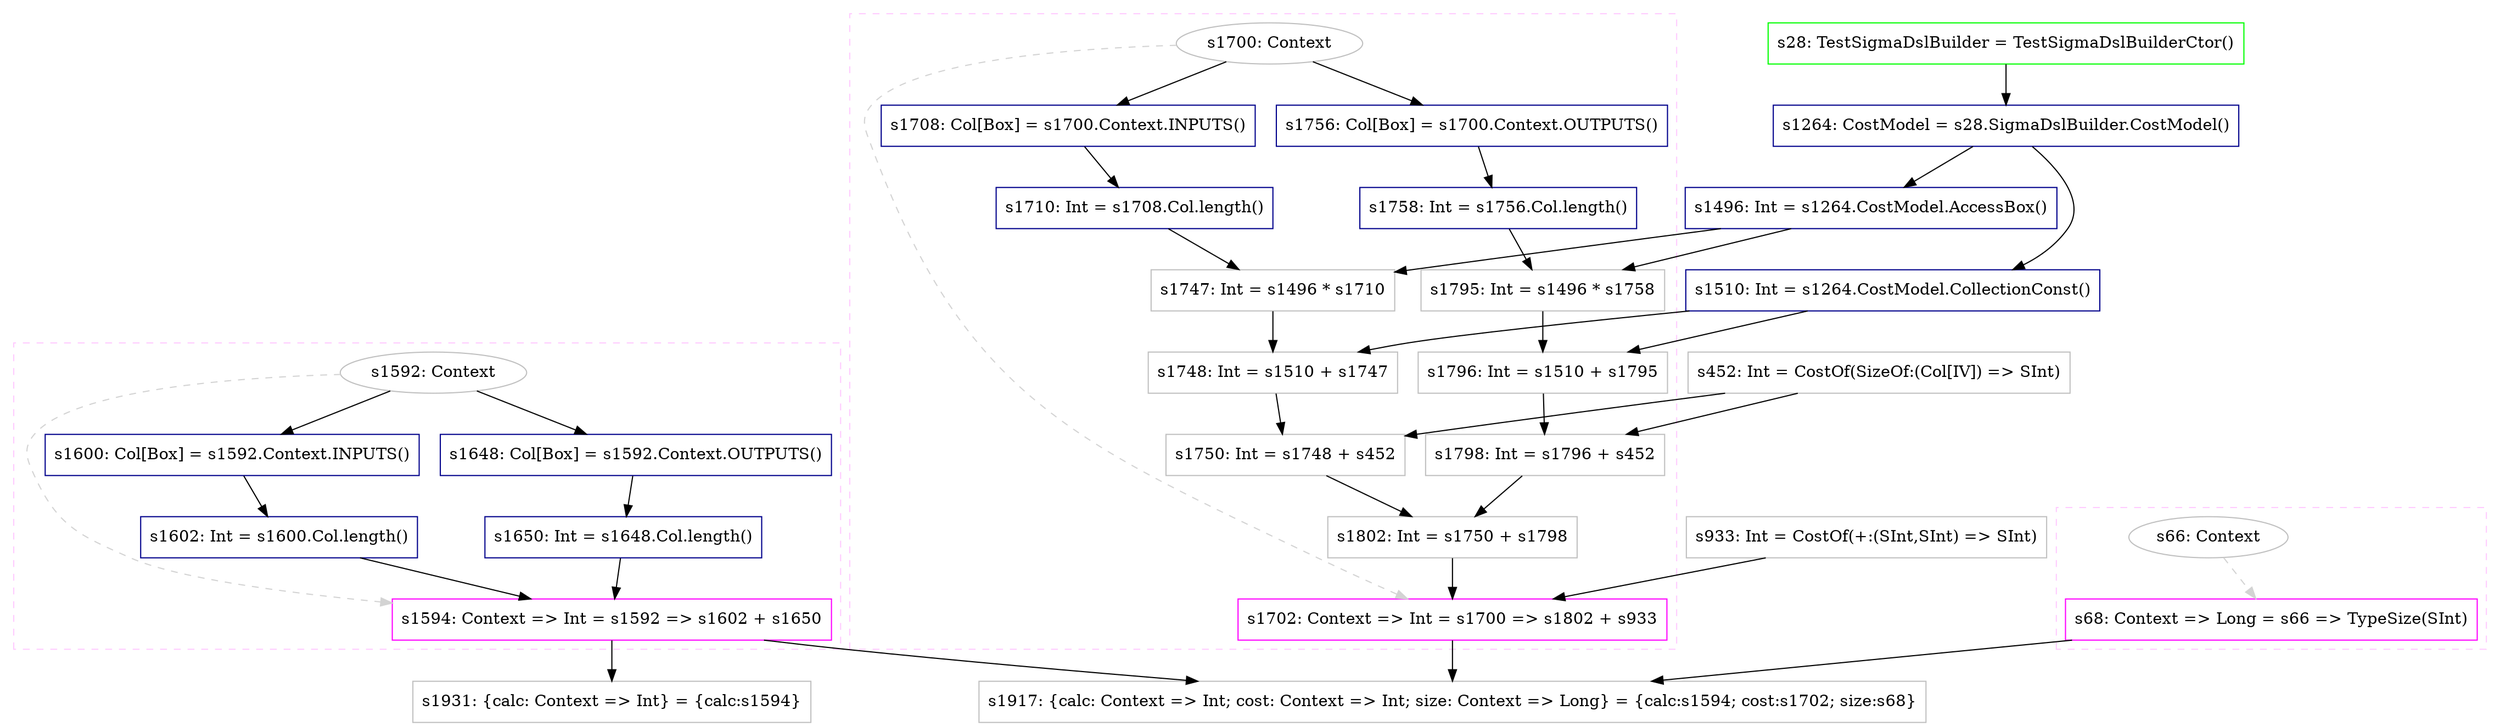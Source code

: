 digraph "size" {
concentrate=true
node [style=filled, fillcolor=orangered]

subgraph cluster_s1594 {
style=dashed; color="#FFCCFF"
"s1592" [
label="s1592: Context"
shape=oval, color=gray, tooltip="s1592:Context", style=filled, fillcolor=white
]
"s1594" [
label="s1594: Context => Int = s1592 => s1602 + s1650"
shape=box, color=magenta, tooltip="s1594:Context => Int", style=filled, fillcolor=white
]
{rank=source; s1592}
"s1600" [
label="s1600: Col[Box] = s1592.Context.INPUTS()"
shape=box, color=darkblue, tooltip="s1600:Col[Box]", style=filled, fillcolor=white
]
"s1602" [
label="s1602: Int = s1600.Col.length()"
shape=box, color=darkblue, tooltip="s1602:Int", style=filled, fillcolor=white
]
"s1648" [
label="s1648: Col[Box] = s1592.Context.OUTPUTS()"
shape=box, color=darkblue, tooltip="s1648:Col[Box]", style=filled, fillcolor=white
]
"s1650" [
label="s1650: Int = s1648.Col.length()"
shape=box, color=darkblue, tooltip="s1650:Int", style=filled, fillcolor=white
]
{rank=sink; s1594}
}
"s452" [
label="s452: Int = CostOf(SizeOf:(Col[IV]) => SInt)"
shape=box, color=gray, tooltip="s452:Int", style=filled, fillcolor=white
]
"s933" [
label="s933: Int = CostOf(+:(SInt,SInt) => SInt)"
shape=box, color=gray, tooltip="s933:Int", style=filled, fillcolor=white
]
"s28" [
label="s28: TestSigmaDslBuilder = TestSigmaDslBuilderCtor()"
shape=box, color=green, tooltip="s28:TestSigmaDslBuilder", style=filled, fillcolor=white
]
"s1264" [
label="s1264: CostModel = s28.SigmaDslBuilder.CostModel()"
shape=box, color=darkblue, tooltip="s1264:CostModel", style=filled, fillcolor=white
]
"s1510" [
label="s1510: Int = s1264.CostModel.CollectionConst()"
shape=box, color=darkblue, tooltip="s1510:Int", style=filled, fillcolor=white
]
"s1496" [
label="s1496: Int = s1264.CostModel.AccessBox()"
shape=box, color=darkblue, tooltip="s1496:Int", style=filled, fillcolor=white
]
subgraph cluster_s1702 {
style=dashed; color="#FFCCFF"
"s1700" [
label="s1700: Context"
shape=oval, color=gray, tooltip="s1700:Context", style=filled, fillcolor=white
]
"s1702" [
label="s1702: Context => Int = s1700 => s1802 + s933"
shape=box, color=magenta, tooltip="s1702:Context => Int", style=filled, fillcolor=white
]
{rank=source; s1700}
"s1708" [
label="s1708: Col[Box] = s1700.Context.INPUTS()"
shape=box, color=darkblue, tooltip="s1708:Col[Box]", style=filled, fillcolor=white
]
"s1710" [
label="s1710: Int = s1708.Col.length()"
shape=box, color=darkblue, tooltip="s1710:Int", style=filled, fillcolor=white
]
"s1747" [
label="s1747: Int = s1496 * s1710"
shape=box, color=gray, tooltip="s1747:Int", style=filled, fillcolor=white
]
"s1748" [
label="s1748: Int = s1510 + s1747"
shape=box, color=gray, tooltip="s1748:Int", style=filled, fillcolor=white
]
"s1750" [
label="s1750: Int = s1748 + s452"
shape=box, color=gray, tooltip="s1750:Int", style=filled, fillcolor=white
]
"s1756" [
label="s1756: Col[Box] = s1700.Context.OUTPUTS()"
shape=box, color=darkblue, tooltip="s1756:Col[Box]", style=filled, fillcolor=white
]
"s1758" [
label="s1758: Int = s1756.Col.length()"
shape=box, color=darkblue, tooltip="s1758:Int", style=filled, fillcolor=white
]
"s1795" [
label="s1795: Int = s1496 * s1758"
shape=box, color=gray, tooltip="s1795:Int", style=filled, fillcolor=white
]
"s1796" [
label="s1796: Int = s1510 + s1795"
shape=box, color=gray, tooltip="s1796:Int", style=filled, fillcolor=white
]
"s1798" [
label="s1798: Int = s1796 + s452"
shape=box, color=gray, tooltip="s1798:Int", style=filled, fillcolor=white
]
"s1802" [
label="s1802: Int = s1750 + s1798"
shape=box, color=gray, tooltip="s1802:Int", style=filled, fillcolor=white
]
{rank=sink; s1702}
}
subgraph cluster_s68 {
style=dashed; color="#FFCCFF"
"s66" [
label="s66: Context"
shape=oval, color=gray, tooltip="s66:Context", style=filled, fillcolor=white
]
"s68" [
label="s68: Context => Long = s66 => TypeSize(SInt)"
shape=box, color=magenta, tooltip="s68:Context => Long", style=filled, fillcolor=white
]
{rank=source; s66}
{rank=sink; s68}
}
"s1917" [
label="s1917: {calc: Context => Int; cost: Context => Int; size: Context => Long} = {calc:s1594; cost:s1702; size:s68}"
shape=box, color=gray, tooltip="s1917:{calc: Context => Int; cost: Context => Int; size: Context => Long}", style=filled, fillcolor=white
]
"s1931" [
label="s1931: {calc: Context => Int} = {calc:s1594}"
shape=box, color=gray, tooltip="s1931:{calc: Context => Int}", style=filled, fillcolor=white
]
"s1748" -> "s1750" [style=solid]
"s452" -> "s1750" [style=solid]
"s1700" -> "s1756" [style=solid]
"s1648" -> "s1650" [style=solid]
"s28" -> "s1264" [style=solid]
"s1594" -> "s1931" [style=solid]
"s1510" -> "s1796" [style=solid]
"s1795" -> "s1796" [style=solid]
"s1592" -> "s1600" [style=solid]
"s1700" -> "s1708" [style=solid]
"s1600" -> "s1602" [style=solid]
"s1592" -> "s1648" [style=solid]
"s1264" -> "s1510" [style=solid]
"s1496" -> "s1747" [style=solid]
"s1710" -> "s1747" [style=solid]
"s1496" -> "s1795" [style=solid]
"s1758" -> "s1795" [style=solid]
"s1592" -> "s1594" [style=dashed, color=lightgray, weight=0]
"s1602" -> "s1594" [style=solid]
"s1650" -> "s1594" [style=solid]
"s1264" -> "s1496" [style=solid]
"s1756" -> "s1758" [style=solid]
"s1510" -> "s1748" [style=solid]
"s1747" -> "s1748" [style=solid]
"s1796" -> "s1798" [style=solid]
"s452" -> "s1798" [style=solid]
"s1750" -> "s1802" [style=solid]
"s1798" -> "s1802" [style=solid]
"s1700" -> "s1702" [style=dashed, color=lightgray, weight=0]
"s1802" -> "s1702" [style=solid]
"s933" -> "s1702" [style=solid]
"s1708" -> "s1710" [style=solid]
"s66" -> "s68" [style=dashed, color=lightgray, weight=0]
"s1594" -> "s1917" [style=solid]
"s1702" -> "s1917" [style=solid]
"s68" -> "s1917" [style=solid]
}
